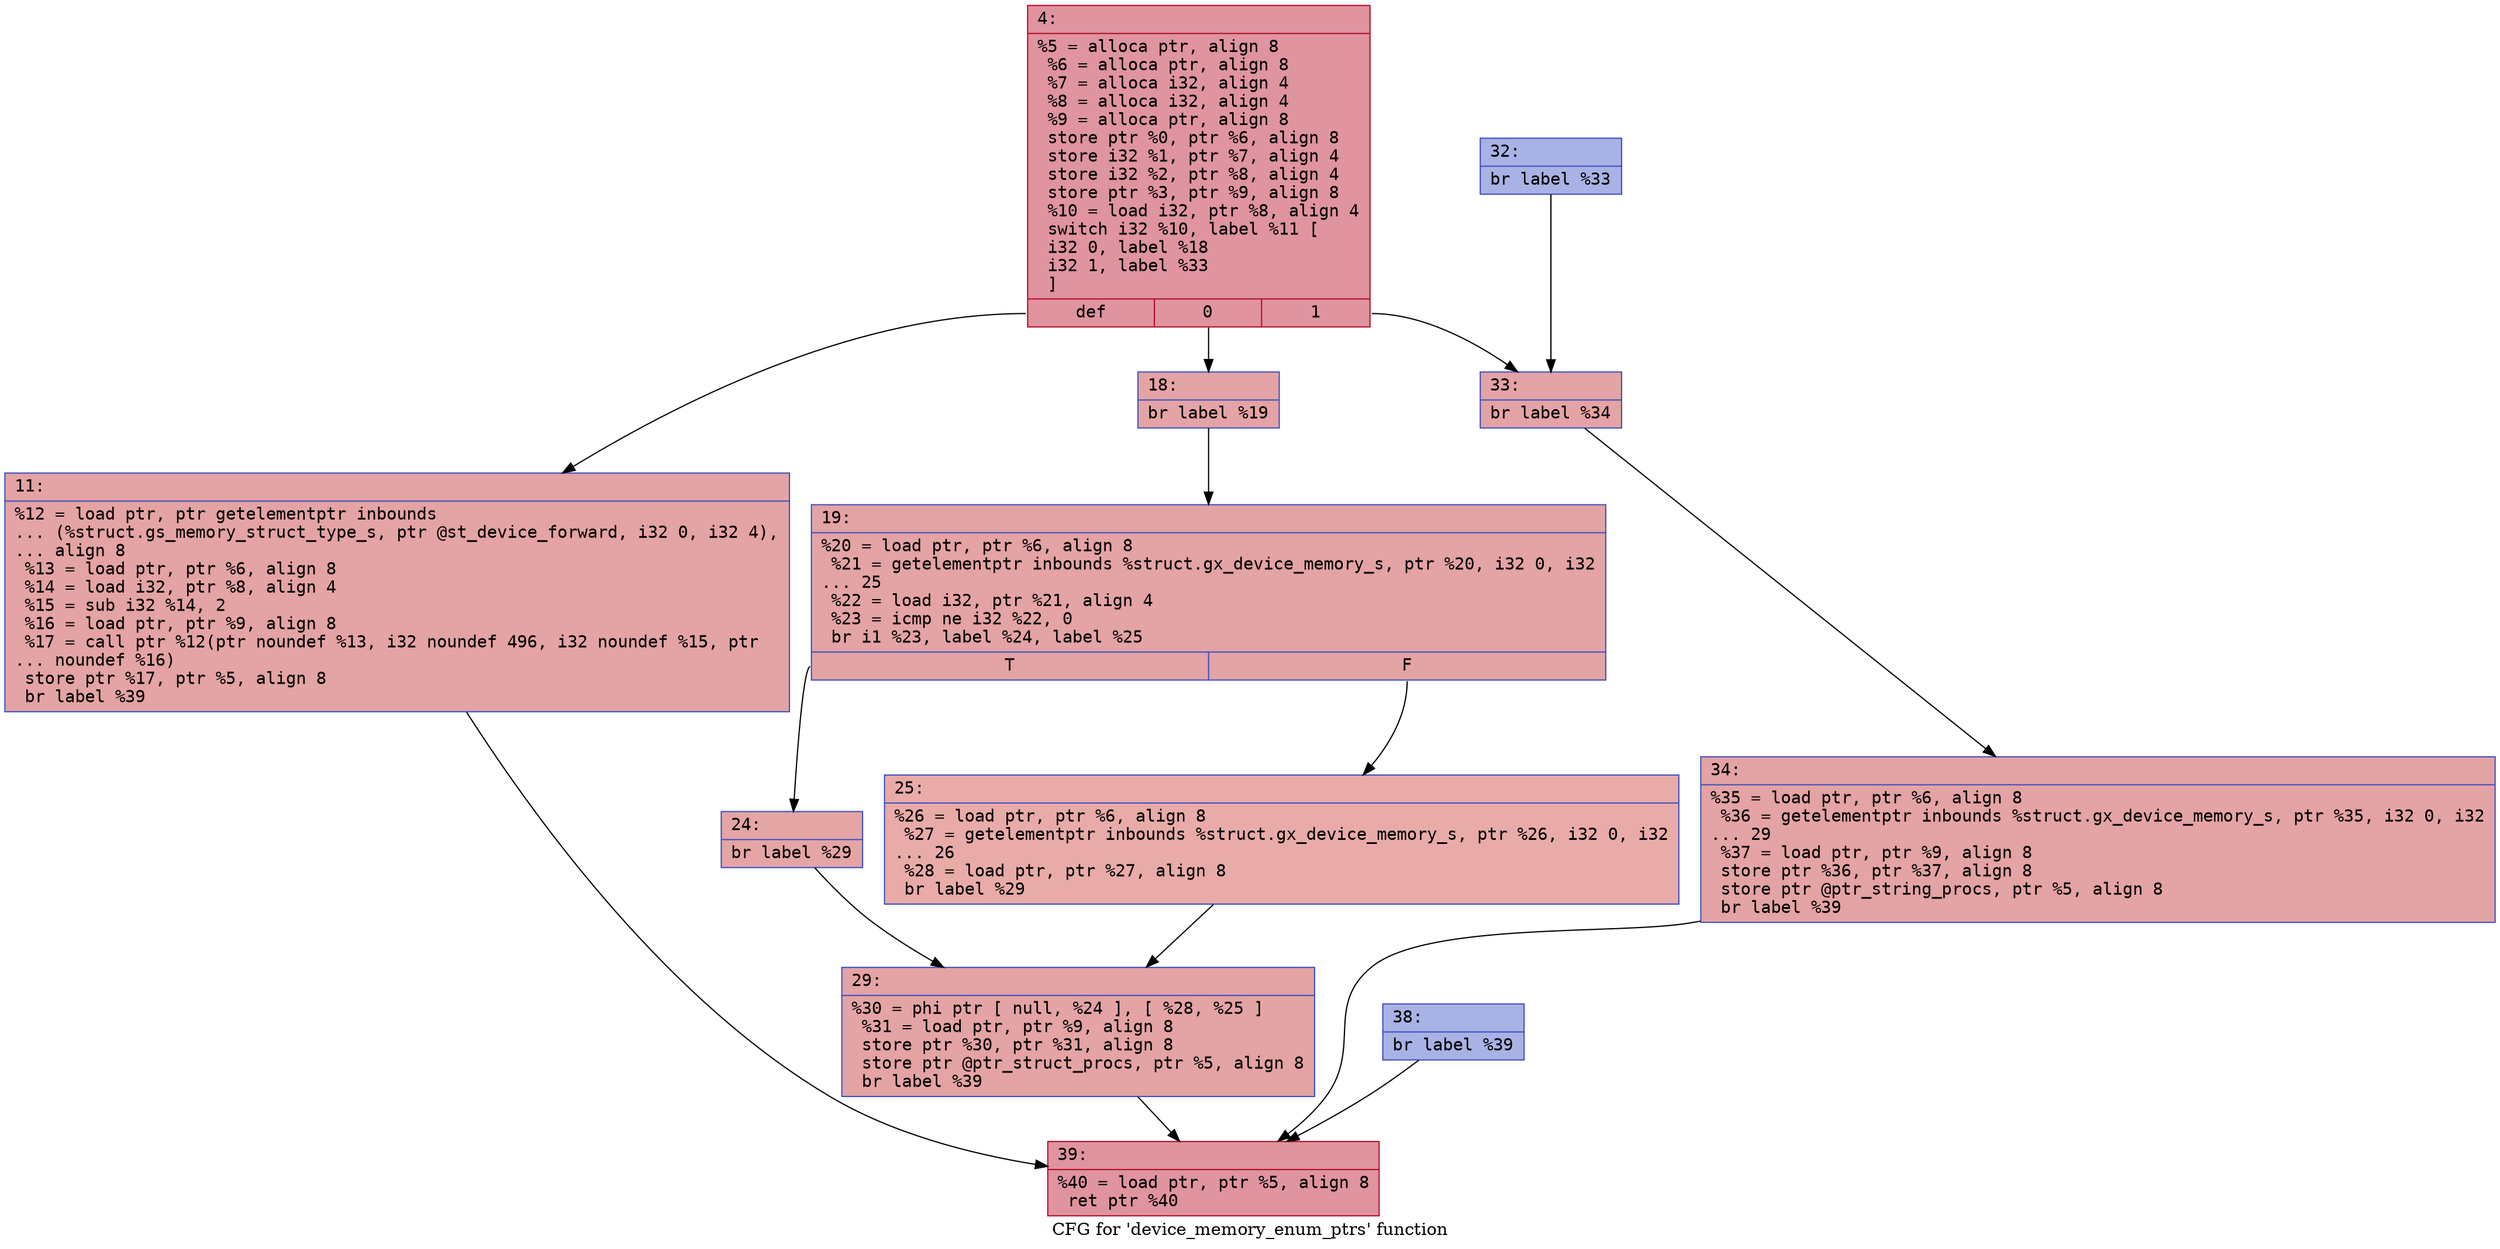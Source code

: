 digraph "CFG for 'device_memory_enum_ptrs' function" {
	label="CFG for 'device_memory_enum_ptrs' function";

	Node0x6000008b60d0 [shape=record,color="#b70d28ff", style=filled, fillcolor="#b70d2870" fontname="Courier",label="{4:\l|  %5 = alloca ptr, align 8\l  %6 = alloca ptr, align 8\l  %7 = alloca i32, align 4\l  %8 = alloca i32, align 4\l  %9 = alloca ptr, align 8\l  store ptr %0, ptr %6, align 8\l  store i32 %1, ptr %7, align 4\l  store i32 %2, ptr %8, align 4\l  store ptr %3, ptr %9, align 8\l  %10 = load i32, ptr %8, align 4\l  switch i32 %10, label %11 [\l    i32 0, label %18\l    i32 1, label %33\l  ]\l|{<s0>def|<s1>0|<s2>1}}"];
	Node0x6000008b60d0:s0 -> Node0x6000008b6120[tooltip="4 -> 11\nProbability 33.33%" ];
	Node0x6000008b60d0:s1 -> Node0x6000008b6170[tooltip="4 -> 18\nProbability 33.33%" ];
	Node0x6000008b60d0:s2 -> Node0x6000008b6350[tooltip="4 -> 33\nProbability 33.33%" ];
	Node0x6000008b6120 [shape=record,color="#3d50c3ff", style=filled, fillcolor="#c32e3170" fontname="Courier",label="{11:\l|  %12 = load ptr, ptr getelementptr inbounds\l... (%struct.gs_memory_struct_type_s, ptr @st_device_forward, i32 0, i32 4),\l... align 8\l  %13 = load ptr, ptr %6, align 8\l  %14 = load i32, ptr %8, align 4\l  %15 = sub i32 %14, 2\l  %16 = load ptr, ptr %9, align 8\l  %17 = call ptr %12(ptr noundef %13, i32 noundef 496, i32 noundef %15, ptr\l... noundef %16)\l  store ptr %17, ptr %5, align 8\l  br label %39\l}"];
	Node0x6000008b6120 -> Node0x6000008b6440[tooltip="11 -> 39\nProbability 100.00%" ];
	Node0x6000008b6170 [shape=record,color="#3d50c3ff", style=filled, fillcolor="#c32e3170" fontname="Courier",label="{18:\l|  br label %19\l}"];
	Node0x6000008b6170 -> Node0x6000008b61c0[tooltip="18 -> 19\nProbability 100.00%" ];
	Node0x6000008b61c0 [shape=record,color="#3d50c3ff", style=filled, fillcolor="#c32e3170" fontname="Courier",label="{19:\l|  %20 = load ptr, ptr %6, align 8\l  %21 = getelementptr inbounds %struct.gx_device_memory_s, ptr %20, i32 0, i32\l... 25\l  %22 = load i32, ptr %21, align 4\l  %23 = icmp ne i32 %22, 0\l  br i1 %23, label %24, label %25\l|{<s0>T|<s1>F}}"];
	Node0x6000008b61c0:s0 -> Node0x6000008b6210[tooltip="19 -> 24\nProbability 62.50%" ];
	Node0x6000008b61c0:s1 -> Node0x6000008b6260[tooltip="19 -> 25\nProbability 37.50%" ];
	Node0x6000008b6210 [shape=record,color="#3d50c3ff", style=filled, fillcolor="#c5333470" fontname="Courier",label="{24:\l|  br label %29\l}"];
	Node0x6000008b6210 -> Node0x6000008b62b0[tooltip="24 -> 29\nProbability 100.00%" ];
	Node0x6000008b6260 [shape=record,color="#3d50c3ff", style=filled, fillcolor="#cc403a70" fontname="Courier",label="{25:\l|  %26 = load ptr, ptr %6, align 8\l  %27 = getelementptr inbounds %struct.gx_device_memory_s, ptr %26, i32 0, i32\l... 26\l  %28 = load ptr, ptr %27, align 8\l  br label %29\l}"];
	Node0x6000008b6260 -> Node0x6000008b62b0[tooltip="25 -> 29\nProbability 100.00%" ];
	Node0x6000008b62b0 [shape=record,color="#3d50c3ff", style=filled, fillcolor="#c32e3170" fontname="Courier",label="{29:\l|  %30 = phi ptr [ null, %24 ], [ %28, %25 ]\l  %31 = load ptr, ptr %9, align 8\l  store ptr %30, ptr %31, align 8\l  store ptr @ptr_struct_procs, ptr %5, align 8\l  br label %39\l}"];
	Node0x6000008b62b0 -> Node0x6000008b6440[tooltip="29 -> 39\nProbability 100.00%" ];
	Node0x6000008b6300 [shape=record,color="#3d50c3ff", style=filled, fillcolor="#3d50c370" fontname="Courier",label="{32:\l|  br label %33\l}"];
	Node0x6000008b6300 -> Node0x6000008b6350[tooltip="32 -> 33\nProbability 100.00%" ];
	Node0x6000008b6350 [shape=record,color="#3d50c3ff", style=filled, fillcolor="#c32e3170" fontname="Courier",label="{33:\l|  br label %34\l}"];
	Node0x6000008b6350 -> Node0x6000008b63a0[tooltip="33 -> 34\nProbability 100.00%" ];
	Node0x6000008b63a0 [shape=record,color="#3d50c3ff", style=filled, fillcolor="#c32e3170" fontname="Courier",label="{34:\l|  %35 = load ptr, ptr %6, align 8\l  %36 = getelementptr inbounds %struct.gx_device_memory_s, ptr %35, i32 0, i32\l... 29\l  %37 = load ptr, ptr %9, align 8\l  store ptr %36, ptr %37, align 8\l  store ptr @ptr_string_procs, ptr %5, align 8\l  br label %39\l}"];
	Node0x6000008b63a0 -> Node0x6000008b6440[tooltip="34 -> 39\nProbability 100.00%" ];
	Node0x6000008b63f0 [shape=record,color="#3d50c3ff", style=filled, fillcolor="#3d50c370" fontname="Courier",label="{38:\l|  br label %39\l}"];
	Node0x6000008b63f0 -> Node0x6000008b6440[tooltip="38 -> 39\nProbability 100.00%" ];
	Node0x6000008b6440 [shape=record,color="#b70d28ff", style=filled, fillcolor="#b70d2870" fontname="Courier",label="{39:\l|  %40 = load ptr, ptr %5, align 8\l  ret ptr %40\l}"];
}
